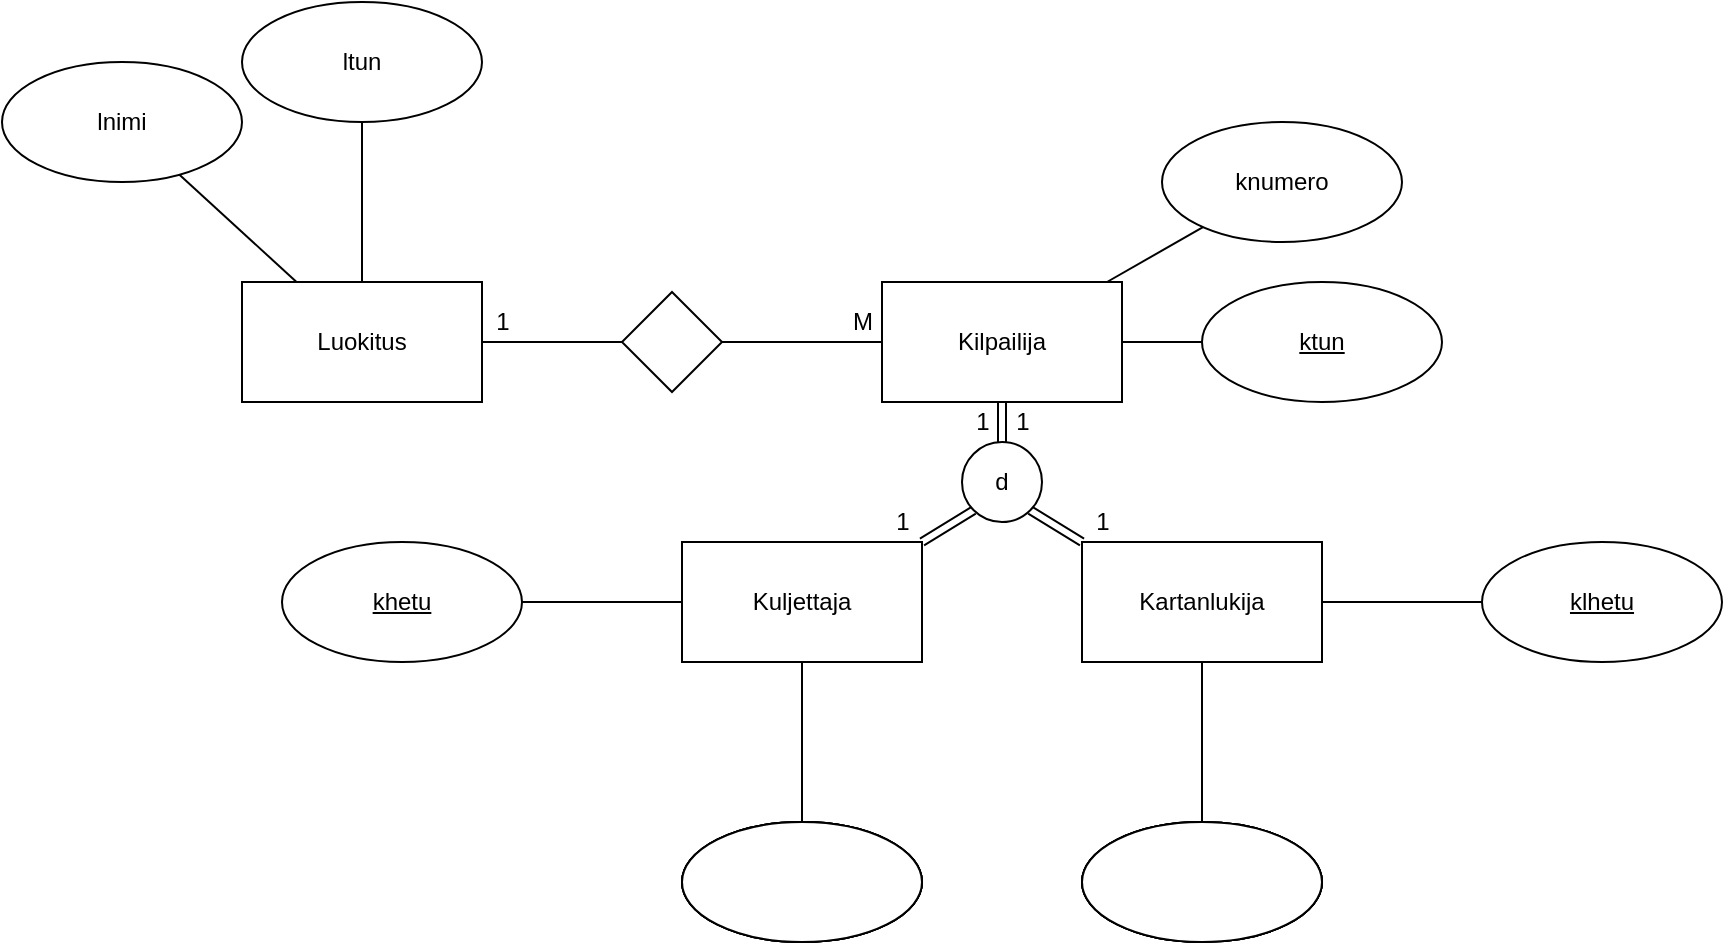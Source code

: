 <mxfile version="16.4.5" type="github">
  <diagram id="tdWvV-9DhsR20oWakSth" name="Page-1">
    <mxGraphModel dx="1944" dy="597" grid="1" gridSize="10" guides="1" tooltips="1" connect="1" arrows="1" fold="1" page="1" pageScale="1" pageWidth="827" pageHeight="1169" math="0" shadow="0">
      <root>
        <mxCell id="0" />
        <mxCell id="1" parent="0" />
        <mxCell id="bYEjsFdsW7TN-SPln53s-5" style="edgeStyle=orthogonalEdgeStyle;rounded=0;orthogonalLoop=1;jettySize=auto;html=1;exitX=0.5;exitY=1;exitDx=0;exitDy=0;entryX=0.5;entryY=0;entryDx=0;entryDy=0;shape=link;" edge="1" parent="1" source="bYEjsFdsW7TN-SPln53s-1" target="bYEjsFdsW7TN-SPln53s-4">
          <mxGeometry relative="1" as="geometry" />
        </mxCell>
        <mxCell id="bYEjsFdsW7TN-SPln53s-13" value="" style="edgeStyle=none;rounded=0;orthogonalLoop=1;jettySize=auto;html=1;endArrow=none;endFill=0;" edge="1" parent="1" source="bYEjsFdsW7TN-SPln53s-1" target="bYEjsFdsW7TN-SPln53s-12">
          <mxGeometry relative="1" as="geometry" />
        </mxCell>
        <mxCell id="bYEjsFdsW7TN-SPln53s-19" value="" style="edgeStyle=none;rounded=0;orthogonalLoop=1;jettySize=auto;html=1;endArrow=none;endFill=0;startArrow=none;" edge="1" parent="1" source="bYEjsFdsW7TN-SPln53s-20" target="bYEjsFdsW7TN-SPln53s-18">
          <mxGeometry relative="1" as="geometry" />
        </mxCell>
        <mxCell id="bYEjsFdsW7TN-SPln53s-29" value="" style="edgeStyle=none;rounded=0;orthogonalLoop=1;jettySize=auto;html=1;endArrow=none;endFill=0;" edge="1" parent="1" source="bYEjsFdsW7TN-SPln53s-1" target="bYEjsFdsW7TN-SPln53s-28">
          <mxGeometry relative="1" as="geometry" />
        </mxCell>
        <mxCell id="bYEjsFdsW7TN-SPln53s-1" value="Kilpailija" style="rounded=0;whiteSpace=wrap;html=1;" vertex="1" parent="1">
          <mxGeometry x="340" y="190" width="120" height="60" as="geometry" />
        </mxCell>
        <mxCell id="bYEjsFdsW7TN-SPln53s-17" value="" style="edgeStyle=none;rounded=0;orthogonalLoop=1;jettySize=auto;html=1;endArrow=none;endFill=0;" edge="1" parent="1" source="bYEjsFdsW7TN-SPln53s-2" target="bYEjsFdsW7TN-SPln53s-16">
          <mxGeometry relative="1" as="geometry" />
        </mxCell>
        <mxCell id="bYEjsFdsW7TN-SPln53s-33" value="" style="edgeStyle=none;rounded=0;orthogonalLoop=1;jettySize=auto;html=1;endArrow=none;endFill=0;" edge="1" parent="1" source="bYEjsFdsW7TN-SPln53s-2" target="bYEjsFdsW7TN-SPln53s-32">
          <mxGeometry relative="1" as="geometry" />
        </mxCell>
        <mxCell id="bYEjsFdsW7TN-SPln53s-35" value="" style="edgeStyle=none;rounded=0;orthogonalLoop=1;jettySize=auto;html=1;endArrow=none;endFill=0;" edge="1" parent="1" source="bYEjsFdsW7TN-SPln53s-2" target="bYEjsFdsW7TN-SPln53s-34">
          <mxGeometry relative="1" as="geometry" />
        </mxCell>
        <mxCell id="bYEjsFdsW7TN-SPln53s-37" value="" style="edgeStyle=none;rounded=0;orthogonalLoop=1;jettySize=auto;html=1;endArrow=none;endFill=0;" edge="1" parent="1" source="bYEjsFdsW7TN-SPln53s-2" target="bYEjsFdsW7TN-SPln53s-36">
          <mxGeometry relative="1" as="geometry" />
        </mxCell>
        <mxCell id="bYEjsFdsW7TN-SPln53s-39" value="" style="edgeStyle=none;rounded=0;orthogonalLoop=1;jettySize=auto;html=1;endArrow=none;endFill=0;" edge="1" parent="1" source="bYEjsFdsW7TN-SPln53s-2" target="bYEjsFdsW7TN-SPln53s-38">
          <mxGeometry relative="1" as="geometry" />
        </mxCell>
        <mxCell id="bYEjsFdsW7TN-SPln53s-2" value="Kartanlukija" style="rounded=0;whiteSpace=wrap;html=1;" vertex="1" parent="1">
          <mxGeometry x="440" y="320" width="120" height="60" as="geometry" />
        </mxCell>
        <mxCell id="bYEjsFdsW7TN-SPln53s-15" value="" style="edgeStyle=none;rounded=0;orthogonalLoop=1;jettySize=auto;html=1;endArrow=none;endFill=0;" edge="1" parent="1" source="bYEjsFdsW7TN-SPln53s-3" target="bYEjsFdsW7TN-SPln53s-14">
          <mxGeometry relative="1" as="geometry" />
        </mxCell>
        <mxCell id="bYEjsFdsW7TN-SPln53s-31" value="" style="edgeStyle=none;rounded=0;orthogonalLoop=1;jettySize=auto;html=1;endArrow=none;endFill=0;" edge="1" parent="1" source="bYEjsFdsW7TN-SPln53s-3" target="bYEjsFdsW7TN-SPln53s-30">
          <mxGeometry relative="1" as="geometry" />
        </mxCell>
        <mxCell id="bYEjsFdsW7TN-SPln53s-41" value="" style="edgeStyle=none;rounded=0;orthogonalLoop=1;jettySize=auto;html=1;endArrow=none;endFill=0;" edge="1" parent="1" source="bYEjsFdsW7TN-SPln53s-3" target="bYEjsFdsW7TN-SPln53s-40">
          <mxGeometry relative="1" as="geometry" />
        </mxCell>
        <mxCell id="bYEjsFdsW7TN-SPln53s-43" value="" style="edgeStyle=none;rounded=0;orthogonalLoop=1;jettySize=auto;html=1;endArrow=none;endFill=0;" edge="1" parent="1" source="bYEjsFdsW7TN-SPln53s-3" target="bYEjsFdsW7TN-SPln53s-42">
          <mxGeometry relative="1" as="geometry" />
        </mxCell>
        <mxCell id="bYEjsFdsW7TN-SPln53s-45" value="" style="edgeStyle=none;rounded=0;orthogonalLoop=1;jettySize=auto;html=1;endArrow=none;endFill=0;" edge="1" parent="1" source="bYEjsFdsW7TN-SPln53s-3" target="bYEjsFdsW7TN-SPln53s-44">
          <mxGeometry relative="1" as="geometry" />
        </mxCell>
        <mxCell id="bYEjsFdsW7TN-SPln53s-3" value="Kuljettaja" style="rounded=0;whiteSpace=wrap;html=1;" vertex="1" parent="1">
          <mxGeometry x="240" y="320" width="120" height="60" as="geometry" />
        </mxCell>
        <mxCell id="bYEjsFdsW7TN-SPln53s-6" style="rounded=0;orthogonalLoop=1;jettySize=auto;html=1;exitX=1;exitY=1;exitDx=0;exitDy=0;entryX=0;entryY=0;entryDx=0;entryDy=0;endArrow=none;endFill=0;shape=link;" edge="1" parent="1" source="bYEjsFdsW7TN-SPln53s-4" target="bYEjsFdsW7TN-SPln53s-2">
          <mxGeometry relative="1" as="geometry" />
        </mxCell>
        <mxCell id="bYEjsFdsW7TN-SPln53s-7" style="edgeStyle=none;rounded=0;orthogonalLoop=1;jettySize=auto;html=1;exitX=0;exitY=1;exitDx=0;exitDy=0;entryX=1;entryY=0;entryDx=0;entryDy=0;endArrow=none;endFill=0;shape=link;" edge="1" parent="1" source="bYEjsFdsW7TN-SPln53s-4" target="bYEjsFdsW7TN-SPln53s-3">
          <mxGeometry relative="1" as="geometry" />
        </mxCell>
        <mxCell id="bYEjsFdsW7TN-SPln53s-4" value="d" style="ellipse;whiteSpace=wrap;html=1;aspect=fixed;" vertex="1" parent="1">
          <mxGeometry x="380" y="270" width="40" height="40" as="geometry" />
        </mxCell>
        <mxCell id="bYEjsFdsW7TN-SPln53s-8" value="1" style="text;html=1;align=center;verticalAlign=middle;resizable=0;points=[];autosize=1;strokeColor=none;fillColor=none;" vertex="1" parent="1">
          <mxGeometry x="340" y="300" width="20" height="20" as="geometry" />
        </mxCell>
        <mxCell id="bYEjsFdsW7TN-SPln53s-9" value="1" style="text;html=1;align=center;verticalAlign=middle;resizable=0;points=[];autosize=1;strokeColor=none;fillColor=none;" vertex="1" parent="1">
          <mxGeometry x="380" y="250" width="20" height="20" as="geometry" />
        </mxCell>
        <mxCell id="bYEjsFdsW7TN-SPln53s-10" value="1" style="text;html=1;align=center;verticalAlign=middle;resizable=0;points=[];autosize=1;strokeColor=none;fillColor=none;" vertex="1" parent="1">
          <mxGeometry x="440" y="300" width="20" height="20" as="geometry" />
        </mxCell>
        <mxCell id="bYEjsFdsW7TN-SPln53s-11" value="1" style="text;html=1;align=center;verticalAlign=middle;resizable=0;points=[];autosize=1;strokeColor=none;fillColor=none;" vertex="1" parent="1">
          <mxGeometry x="400" y="250" width="20" height="20" as="geometry" />
        </mxCell>
        <mxCell id="bYEjsFdsW7TN-SPln53s-12" value="&lt;u&gt;ktun&lt;/u&gt;" style="ellipse;whiteSpace=wrap;html=1;rounded=0;" vertex="1" parent="1">
          <mxGeometry x="500" y="190" width="120" height="60" as="geometry" />
        </mxCell>
        <mxCell id="bYEjsFdsW7TN-SPln53s-14" value="&lt;u&gt;khetu&lt;/u&gt;" style="ellipse;whiteSpace=wrap;html=1;rounded=0;" vertex="1" parent="1">
          <mxGeometry x="40" y="320" width="120" height="60" as="geometry" />
        </mxCell>
        <mxCell id="bYEjsFdsW7TN-SPln53s-16" value="&lt;u&gt;klhetu&lt;/u&gt;" style="ellipse;whiteSpace=wrap;html=1;rounded=0;" vertex="1" parent="1">
          <mxGeometry x="640" y="320" width="120" height="60" as="geometry" />
        </mxCell>
        <mxCell id="bYEjsFdsW7TN-SPln53s-23" value="" style="edgeStyle=none;rounded=0;orthogonalLoop=1;jettySize=auto;html=1;endArrow=none;endFill=0;" edge="1" parent="1" source="bYEjsFdsW7TN-SPln53s-18" target="bYEjsFdsW7TN-SPln53s-22">
          <mxGeometry relative="1" as="geometry" />
        </mxCell>
        <mxCell id="bYEjsFdsW7TN-SPln53s-25" value="" style="edgeStyle=none;rounded=0;orthogonalLoop=1;jettySize=auto;html=1;endArrow=none;endFill=0;" edge="1" parent="1" source="bYEjsFdsW7TN-SPln53s-18" target="bYEjsFdsW7TN-SPln53s-24">
          <mxGeometry relative="1" as="geometry" />
        </mxCell>
        <mxCell id="bYEjsFdsW7TN-SPln53s-18" value="Luokitus" style="whiteSpace=wrap;html=1;rounded=0;" vertex="1" parent="1">
          <mxGeometry x="20" y="190" width="120" height="60" as="geometry" />
        </mxCell>
        <mxCell id="bYEjsFdsW7TN-SPln53s-20" value="" style="rhombus;whiteSpace=wrap;html=1;" vertex="1" parent="1">
          <mxGeometry x="210" y="195" width="50" height="50" as="geometry" />
        </mxCell>
        <mxCell id="bYEjsFdsW7TN-SPln53s-21" value="" style="edgeStyle=none;rounded=0;orthogonalLoop=1;jettySize=auto;html=1;endArrow=none;endFill=0;" edge="1" parent="1" source="bYEjsFdsW7TN-SPln53s-1" target="bYEjsFdsW7TN-SPln53s-20">
          <mxGeometry relative="1" as="geometry">
            <mxPoint x="340" y="220" as="sourcePoint" />
            <mxPoint x="140" y="220" as="targetPoint" />
          </mxGeometry>
        </mxCell>
        <mxCell id="bYEjsFdsW7TN-SPln53s-22" value="ltun" style="ellipse;whiteSpace=wrap;html=1;rounded=0;" vertex="1" parent="1">
          <mxGeometry x="20" y="50" width="120" height="60" as="geometry" />
        </mxCell>
        <mxCell id="bYEjsFdsW7TN-SPln53s-24" value="lnimi" style="ellipse;whiteSpace=wrap;html=1;rounded=0;" vertex="1" parent="1">
          <mxGeometry x="-100" y="80" width="120" height="60" as="geometry" />
        </mxCell>
        <mxCell id="bYEjsFdsW7TN-SPln53s-26" value="M" style="text;html=1;align=center;verticalAlign=middle;resizable=0;points=[];autosize=1;strokeColor=none;fillColor=none;" vertex="1" parent="1">
          <mxGeometry x="315" y="200" width="30" height="20" as="geometry" />
        </mxCell>
        <mxCell id="bYEjsFdsW7TN-SPln53s-27" value="1" style="text;html=1;align=center;verticalAlign=middle;resizable=0;points=[];autosize=1;strokeColor=none;fillColor=none;" vertex="1" parent="1">
          <mxGeometry x="140" y="200" width="20" height="20" as="geometry" />
        </mxCell>
        <mxCell id="bYEjsFdsW7TN-SPln53s-28" value="knumero" style="ellipse;whiteSpace=wrap;html=1;rounded=0;" vertex="1" parent="1">
          <mxGeometry x="480" y="110" width="120" height="60" as="geometry" />
        </mxCell>
        <mxCell id="bYEjsFdsW7TN-SPln53s-30" value="" style="ellipse;whiteSpace=wrap;html=1;rounded=0;" vertex="1" parent="1">
          <mxGeometry x="240" y="460" width="120" height="60" as="geometry" />
        </mxCell>
        <mxCell id="bYEjsFdsW7TN-SPln53s-32" value="" style="ellipse;whiteSpace=wrap;html=1;rounded=0;" vertex="1" parent="1">
          <mxGeometry x="440" y="460" width="120" height="60" as="geometry" />
        </mxCell>
        <mxCell id="bYEjsFdsW7TN-SPln53s-34" value="" style="ellipse;whiteSpace=wrap;html=1;rounded=0;" vertex="1" parent="1">
          <mxGeometry x="440" y="460" width="120" height="60" as="geometry" />
        </mxCell>
        <mxCell id="bYEjsFdsW7TN-SPln53s-36" value="" style="ellipse;whiteSpace=wrap;html=1;rounded=0;" vertex="1" parent="1">
          <mxGeometry x="440" y="460" width="120" height="60" as="geometry" />
        </mxCell>
        <mxCell id="bYEjsFdsW7TN-SPln53s-38" value="" style="ellipse;whiteSpace=wrap;html=1;rounded=0;" vertex="1" parent="1">
          <mxGeometry x="440" y="460" width="120" height="60" as="geometry" />
        </mxCell>
        <mxCell id="bYEjsFdsW7TN-SPln53s-40" value="" style="ellipse;whiteSpace=wrap;html=1;rounded=0;" vertex="1" parent="1">
          <mxGeometry x="240" y="460" width="120" height="60" as="geometry" />
        </mxCell>
        <mxCell id="bYEjsFdsW7TN-SPln53s-42" value="" style="ellipse;whiteSpace=wrap;html=1;rounded=0;" vertex="1" parent="1">
          <mxGeometry x="240" y="460" width="120" height="60" as="geometry" />
        </mxCell>
        <mxCell id="bYEjsFdsW7TN-SPln53s-44" value="" style="ellipse;whiteSpace=wrap;html=1;rounded=0;" vertex="1" parent="1">
          <mxGeometry x="240" y="460" width="120" height="60" as="geometry" />
        </mxCell>
      </root>
    </mxGraphModel>
  </diagram>
</mxfile>

